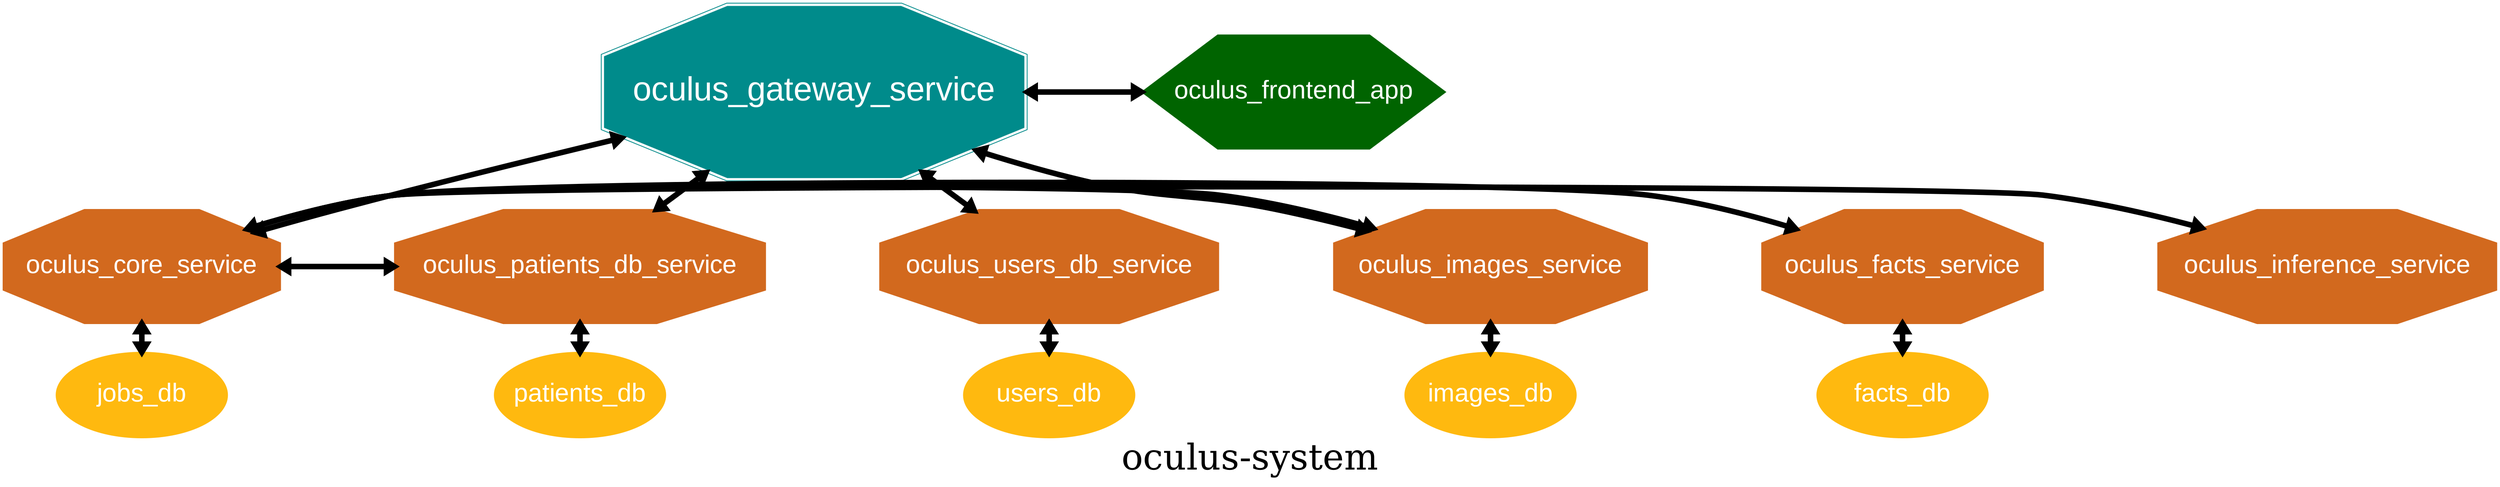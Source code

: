 digraph oculus {
    
    label="oculus-system" 
    
    graph [fontsize=45]
    node [fontname=Arial fontcolor=white]
    edge [dir=both penwidth=7] 
    nodesep=2

    subgraph gateway {
        node [fontsize=42 shape=doubleoctagon style=filled color=cyan4 height=3]

        {rank=source; oculus_gateway_service}
    }
    
    subgraph services {
        node [padding=5 fontsize=32 shape=octagon style=filled color=chocolate height=2]
               
        { rank=same; 
            oculus_core_service 
            oculus_facts_service
            oculus_images_service
            oculus_patients_db_service
            oculus_users_db_service
            oculus_inference_service
        }

        oculus_core_service -> oculus_images_service
        oculus_core_service -> oculus_patients_db_service
        oculus_core_service -> oculus_inference_service
        oculus_core_service -> oculus_facts_service
        
    }

    subgraph databases {
        node [fontsize=32 shape=ellipse width=3 style=filled color=darkgoldenrod1 height=1.5]
        
        { rank=sink;
           jobs_db
           facts_db
           images_db
           patients_db
           users_db
        }
    }

    subgraph frontend {
        node [fontsize=32 shape=hexagon style=filled color=darkgreen height=2]

        oculus_frontend_app    
        { rank=source; oculus_frontend_app }
    }

    oculus_gateway_service -> oculus_frontend_app
    oculus_gateway_service -> oculus_core_service
    oculus_gateway_service -> oculus_images_service
    oculus_gateway_service -> oculus_patients_db_service
    oculus_gateway_service -> oculus_users_db_service
    
    jobs_db -> oculus_core_service
    facts_db -> oculus_facts_service
    images_db -> oculus_images_service
    patients_db -> oculus_patients_db_service
    users_db -> oculus_users_db_service

}

